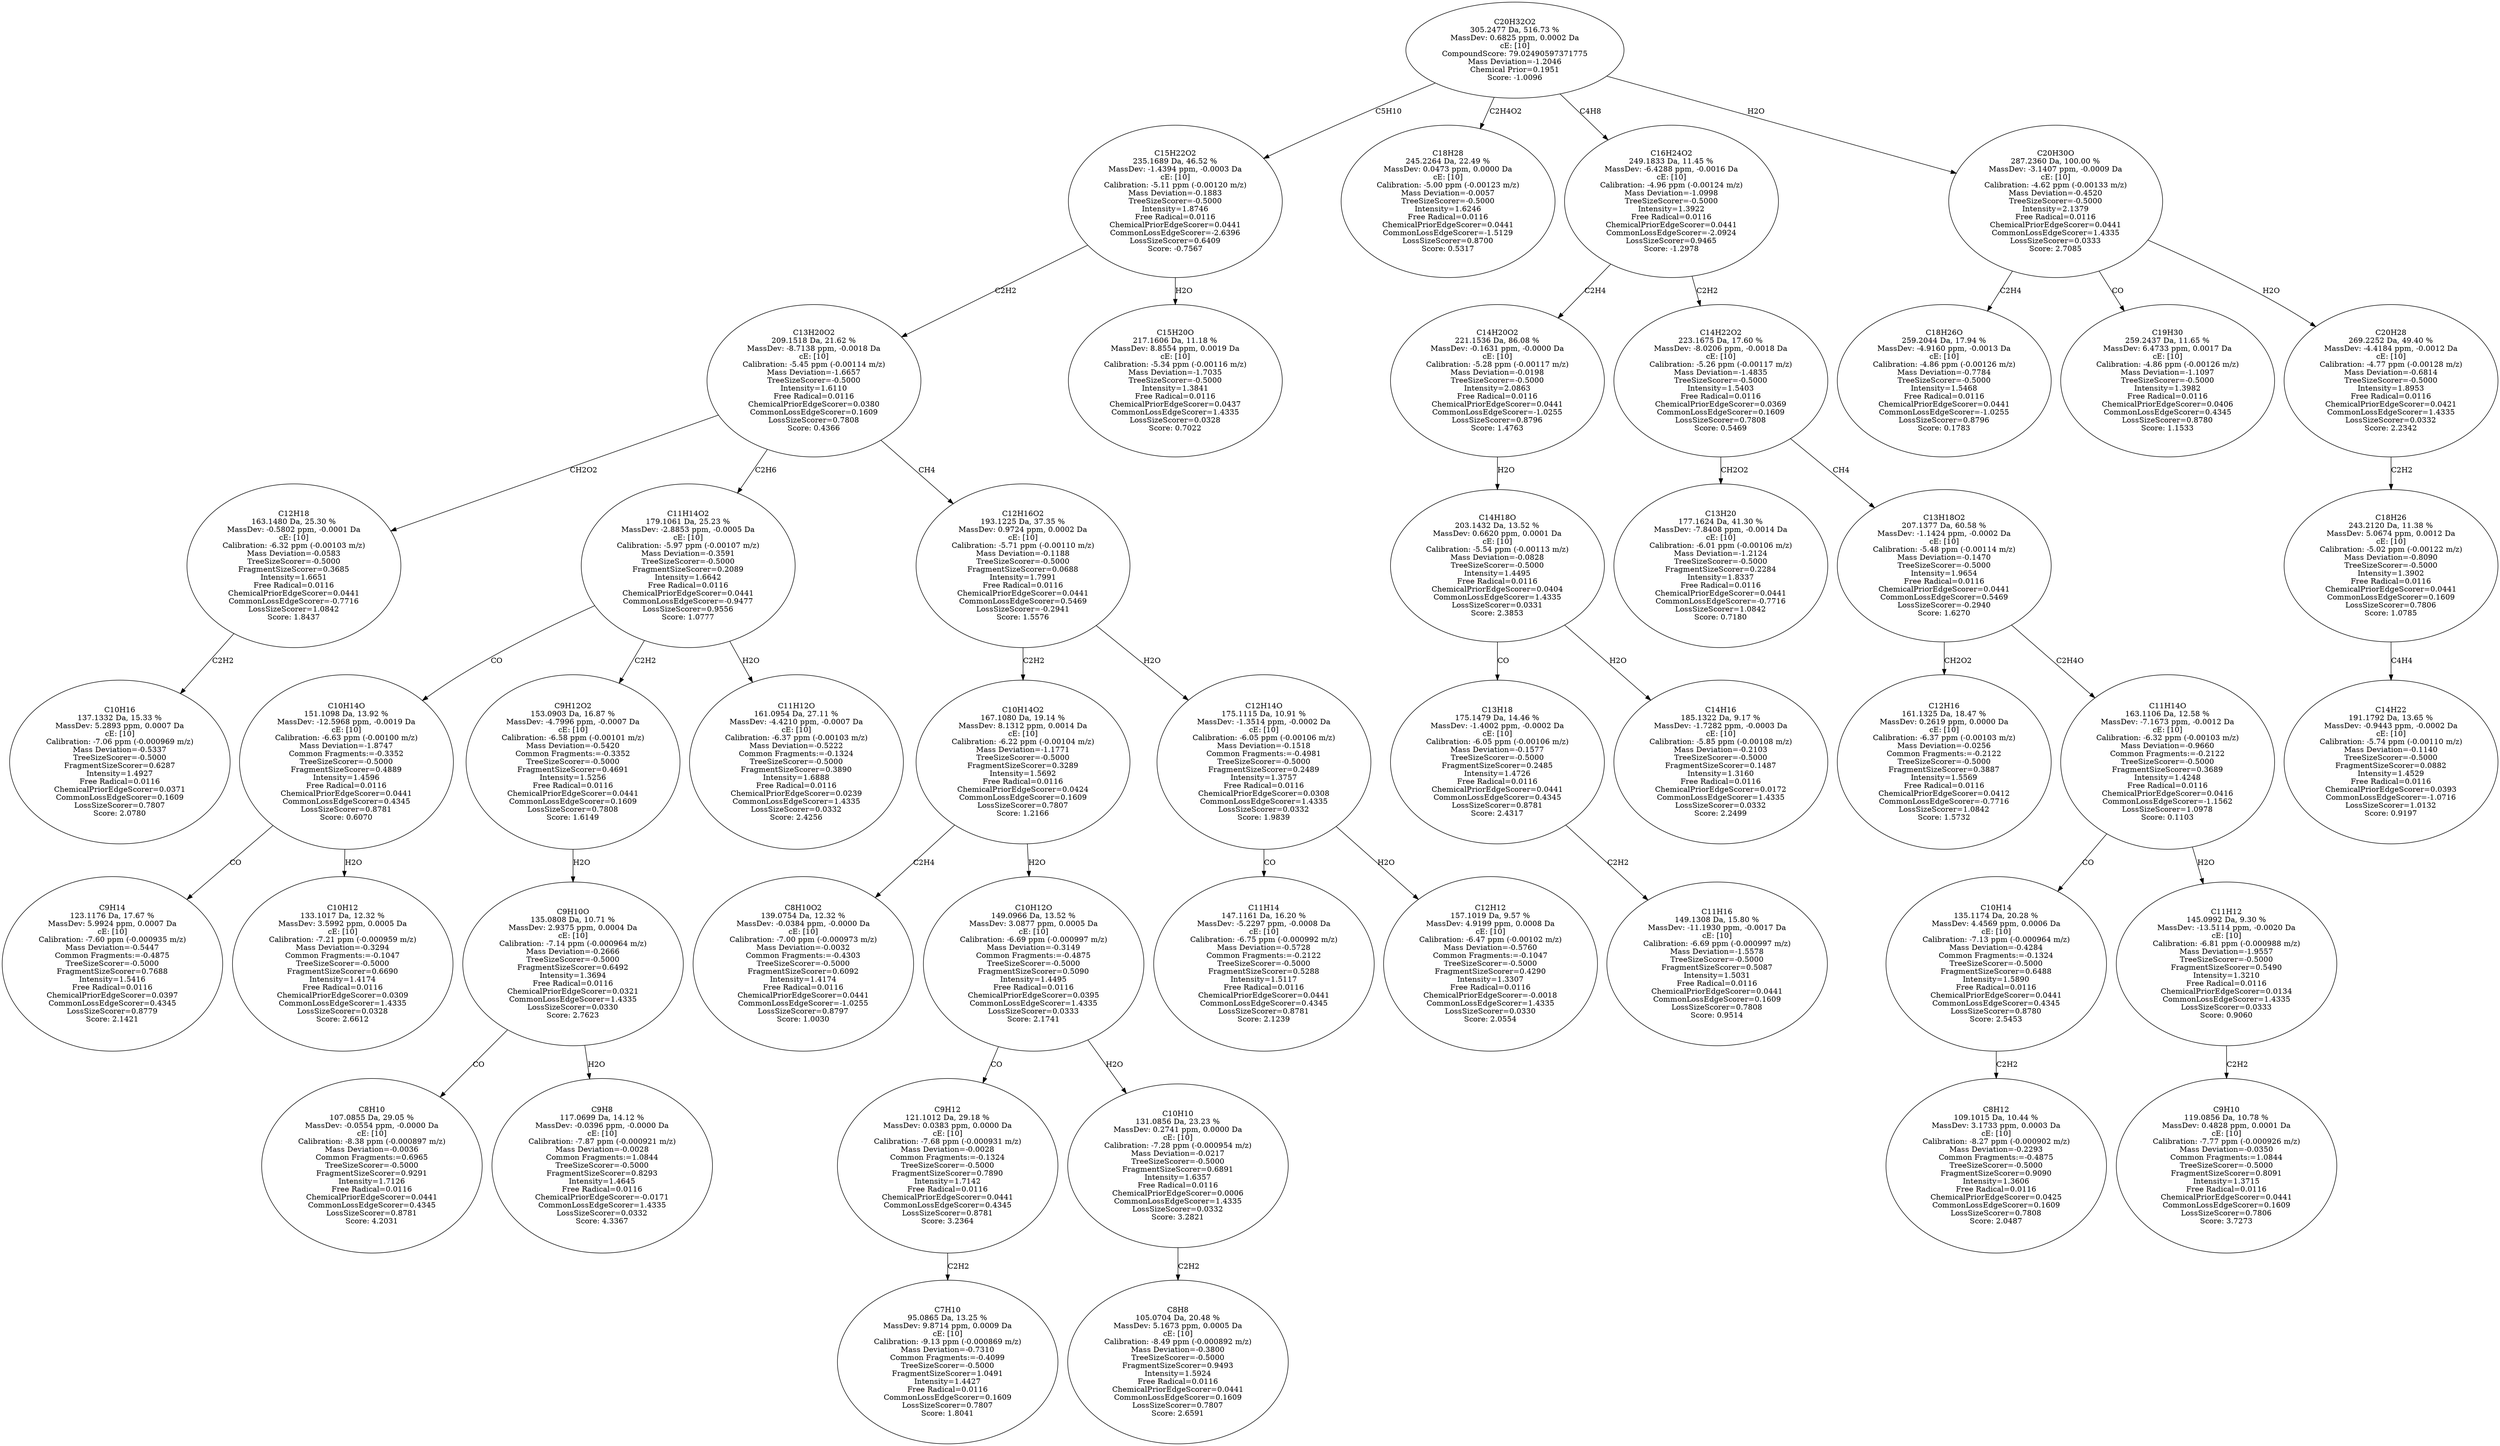 strict digraph {
v1 [label="C10H16\n137.1332 Da, 15.33 %\nMassDev: 5.2893 ppm, 0.0007 Da\ncE: [10]\nCalibration: -7.06 ppm (-0.000969 m/z)\nMass Deviation=-0.5337\nTreeSizeScorer=-0.5000\nFragmentSizeScorer=0.6287\nIntensity=1.4927\nFree Radical=0.0116\nChemicalPriorEdgeScorer=0.0371\nCommonLossEdgeScorer=0.1609\nLossSizeScorer=0.7807\nScore: 2.0780"];
v2 [label="C12H18\n163.1480 Da, 25.30 %\nMassDev: -0.5802 ppm, -0.0001 Da\ncE: [10]\nCalibration: -6.32 ppm (-0.00103 m/z)\nMass Deviation=-0.0583\nTreeSizeScorer=-0.5000\nFragmentSizeScorer=0.3685\nIntensity=1.6651\nFree Radical=0.0116\nChemicalPriorEdgeScorer=0.0441\nCommonLossEdgeScorer=-0.7716\nLossSizeScorer=1.0842\nScore: 1.8437"];
v3 [label="C9H14\n123.1176 Da, 17.67 %\nMassDev: 5.9924 ppm, 0.0007 Da\ncE: [10]\nCalibration: -7.60 ppm (-0.000935 m/z)\nMass Deviation=-0.5447\nCommon Fragments:=-0.4875\nTreeSizeScorer=-0.5000\nFragmentSizeScorer=0.7688\nIntensity=1.5416\nFree Radical=0.0116\nChemicalPriorEdgeScorer=0.0397\nCommonLossEdgeScorer=0.4345\nLossSizeScorer=0.8779\nScore: 2.1421"];
v4 [label="C10H12\n133.1017 Da, 12.32 %\nMassDev: 3.5992 ppm, 0.0005 Da\ncE: [10]\nCalibration: -7.21 ppm (-0.000959 m/z)\nMass Deviation=-0.3294\nCommon Fragments:=-0.1047\nTreeSizeScorer=-0.5000\nFragmentSizeScorer=0.6690\nIntensity=1.4174\nFree Radical=0.0116\nChemicalPriorEdgeScorer=0.0309\nCommonLossEdgeScorer=1.4335\nLossSizeScorer=0.0328\nScore: 2.6612"];
v5 [label="C10H14O\n151.1098 Da, 13.92 %\nMassDev: -12.5968 ppm, -0.0019 Da\ncE: [10]\nCalibration: -6.63 ppm (-0.00100 m/z)\nMass Deviation=-1.8747\nCommon Fragments:=-0.3352\nTreeSizeScorer=-0.5000\nFragmentSizeScorer=0.4889\nIntensity=1.4596\nFree Radical=0.0116\nChemicalPriorEdgeScorer=0.0441\nCommonLossEdgeScorer=0.4345\nLossSizeScorer=0.8781\nScore: 0.6070"];
v6 [label="C8H10\n107.0855 Da, 29.05 %\nMassDev: -0.0554 ppm, -0.0000 Da\ncE: [10]\nCalibration: -8.38 ppm (-0.000897 m/z)\nMass Deviation=-0.0036\nCommon Fragments:=0.6965\nTreeSizeScorer=-0.5000\nFragmentSizeScorer=0.9291\nIntensity=1.7126\nFree Radical=0.0116\nChemicalPriorEdgeScorer=0.0441\nCommonLossEdgeScorer=0.4345\nLossSizeScorer=0.8781\nScore: 4.2031"];
v7 [label="C9H8\n117.0699 Da, 14.12 %\nMassDev: -0.0396 ppm, -0.0000 Da\ncE: [10]\nCalibration: -7.87 ppm (-0.000921 m/z)\nMass Deviation=-0.0028\nCommon Fragments:=1.0844\nTreeSizeScorer=-0.5000\nFragmentSizeScorer=0.8293\nIntensity=1.4645\nFree Radical=0.0116\nChemicalPriorEdgeScorer=-0.0171\nCommonLossEdgeScorer=1.4335\nLossSizeScorer=0.0332\nScore: 4.3367"];
v8 [label="C9H10O\n135.0808 Da, 10.71 %\nMassDev: 2.9375 ppm, 0.0004 Da\ncE: [10]\nCalibration: -7.14 ppm (-0.000964 m/z)\nMass Deviation=-0.2666\nTreeSizeScorer=-0.5000\nFragmentSizeScorer=0.6492\nIntensity=1.3694\nFree Radical=0.0116\nChemicalPriorEdgeScorer=0.0321\nCommonLossEdgeScorer=1.4335\nLossSizeScorer=0.0330\nScore: 2.7623"];
v9 [label="C9H12O2\n153.0903 Da, 16.87 %\nMassDev: -4.7996 ppm, -0.0007 Da\ncE: [10]\nCalibration: -6.58 ppm (-0.00101 m/z)\nMass Deviation=-0.5420\nCommon Fragments:=-0.3352\nTreeSizeScorer=-0.5000\nFragmentSizeScorer=0.4691\nIntensity=1.5256\nFree Radical=0.0116\nChemicalPriorEdgeScorer=0.0441\nCommonLossEdgeScorer=0.1609\nLossSizeScorer=0.7808\nScore: 1.6149"];
v10 [label="C11H12O\n161.0954 Da, 27.11 %\nMassDev: -4.4210 ppm, -0.0007 Da\ncE: [10]\nCalibration: -6.37 ppm (-0.00103 m/z)\nMass Deviation=-0.5222\nCommon Fragments:=-0.1324\nTreeSizeScorer=-0.5000\nFragmentSizeScorer=0.3890\nIntensity=1.6888\nFree Radical=0.0116\nChemicalPriorEdgeScorer=0.0239\nCommonLossEdgeScorer=1.4335\nLossSizeScorer=0.0332\nScore: 2.4256"];
v11 [label="C11H14O2\n179.1061 Da, 25.23 %\nMassDev: -2.8853 ppm, -0.0005 Da\ncE: [10]\nCalibration: -5.97 ppm (-0.00107 m/z)\nMass Deviation=-0.3591\nTreeSizeScorer=-0.5000\nFragmentSizeScorer=0.2089\nIntensity=1.6642\nFree Radical=0.0116\nChemicalPriorEdgeScorer=0.0441\nCommonLossEdgeScorer=-0.9477\nLossSizeScorer=0.9556\nScore: 1.0777"];
v12 [label="C8H10O2\n139.0754 Da, 12.32 %\nMassDev: -0.0384 ppm, -0.0000 Da\ncE: [10]\nCalibration: -7.00 ppm (-0.000973 m/z)\nMass Deviation=-0.0032\nCommon Fragments:=-0.4303\nTreeSizeScorer=-0.5000\nFragmentSizeScorer=0.6092\nIntensity=1.4174\nFree Radical=0.0116\nChemicalPriorEdgeScorer=0.0441\nCommonLossEdgeScorer=-1.0255\nLossSizeScorer=0.8797\nScore: 1.0030"];
v13 [label="C7H10\n95.0865 Da, 13.25 %\nMassDev: 9.8714 ppm, 0.0009 Da\ncE: [10]\nCalibration: -9.13 ppm (-0.000869 m/z)\nMass Deviation=-0.7310\nCommon Fragments:=-0.4099\nTreeSizeScorer=-0.5000\nFragmentSizeScorer=1.0491\nIntensity=1.4427\nFree Radical=0.0116\nCommonLossEdgeScorer=0.1609\nLossSizeScorer=0.7807\nScore: 1.8041"];
v14 [label="C9H12\n121.1012 Da, 29.18 %\nMassDev: 0.0383 ppm, 0.0000 Da\ncE: [10]\nCalibration: -7.68 ppm (-0.000931 m/z)\nMass Deviation=-0.0028\nCommon Fragments:=-0.1324\nTreeSizeScorer=-0.5000\nFragmentSizeScorer=0.7890\nIntensity=1.7142\nFree Radical=0.0116\nChemicalPriorEdgeScorer=0.0441\nCommonLossEdgeScorer=0.4345\nLossSizeScorer=0.8781\nScore: 3.2364"];
v15 [label="C8H8\n105.0704 Da, 20.48 %\nMassDev: 5.1673 ppm, 0.0005 Da\ncE: [10]\nCalibration: -8.49 ppm (-0.000892 m/z)\nMass Deviation=-0.3800\nTreeSizeScorer=-0.5000\nFragmentSizeScorer=0.9493\nIntensity=1.5924\nFree Radical=0.0116\nChemicalPriorEdgeScorer=0.0441\nCommonLossEdgeScorer=0.1609\nLossSizeScorer=0.7807\nScore: 2.6591"];
v16 [label="C10H10\n131.0856 Da, 23.23 %\nMassDev: 0.2741 ppm, 0.0000 Da\ncE: [10]\nCalibration: -7.28 ppm (-0.000954 m/z)\nMass Deviation=-0.0217\nTreeSizeScorer=-0.5000\nFragmentSizeScorer=0.6891\nIntensity=1.6357\nFree Radical=0.0116\nChemicalPriorEdgeScorer=0.0006\nCommonLossEdgeScorer=1.4335\nLossSizeScorer=0.0332\nScore: 3.2821"];
v17 [label="C10H12O\n149.0966 Da, 13.52 %\nMassDev: 3.0877 ppm, 0.0005 Da\ncE: [10]\nCalibration: -6.69 ppm (-0.000997 m/z)\nMass Deviation=-0.3149\nCommon Fragments:=-0.4875\nTreeSizeScorer=-0.5000\nFragmentSizeScorer=0.5090\nIntensity=1.4495\nFree Radical=0.0116\nChemicalPriorEdgeScorer=0.0395\nCommonLossEdgeScorer=1.4335\nLossSizeScorer=0.0333\nScore: 2.1741"];
v18 [label="C10H14O2\n167.1080 Da, 19.14 %\nMassDev: 8.1312 ppm, 0.0014 Da\ncE: [10]\nCalibration: -6.22 ppm (-0.00104 m/z)\nMass Deviation=-1.1771\nTreeSizeScorer=-0.5000\nFragmentSizeScorer=0.3289\nIntensity=1.5692\nFree Radical=0.0116\nChemicalPriorEdgeScorer=0.0424\nCommonLossEdgeScorer=0.1609\nLossSizeScorer=0.7807\nScore: 1.2166"];
v19 [label="C11H14\n147.1161 Da, 16.20 %\nMassDev: -5.2297 ppm, -0.0008 Da\ncE: [10]\nCalibration: -6.75 ppm (-0.000992 m/z)\nMass Deviation=-0.5728\nCommon Fragments:=-0.2122\nTreeSizeScorer=-0.5000\nFragmentSizeScorer=0.5288\nIntensity=1.5117\nFree Radical=0.0116\nChemicalPriorEdgeScorer=0.0441\nCommonLossEdgeScorer=0.4345\nLossSizeScorer=0.8781\nScore: 2.1239"];
v20 [label="C12H12\n157.1019 Da, 9.57 %\nMassDev: 4.9199 ppm, 0.0008 Da\ncE: [10]\nCalibration: -6.47 ppm (-0.00102 m/z)\nMass Deviation=-0.5760\nCommon Fragments:=-0.1047\nTreeSizeScorer=-0.5000\nFragmentSizeScorer=0.4290\nIntensity=1.3307\nFree Radical=0.0116\nChemicalPriorEdgeScorer=-0.0018\nCommonLossEdgeScorer=1.4335\nLossSizeScorer=0.0330\nScore: 2.0554"];
v21 [label="C12H14O\n175.1115 Da, 10.91 %\nMassDev: -1.3514 ppm, -0.0002 Da\ncE: [10]\nCalibration: -6.05 ppm (-0.00106 m/z)\nMass Deviation=-0.1518\nCommon Fragments:=-0.4981\nTreeSizeScorer=-0.5000\nFragmentSizeScorer=0.2489\nIntensity=1.3757\nFree Radical=0.0116\nChemicalPriorEdgeScorer=0.0308\nCommonLossEdgeScorer=1.4335\nLossSizeScorer=0.0332\nScore: 1.9839"];
v22 [label="C12H16O2\n193.1225 Da, 37.35 %\nMassDev: 0.9724 ppm, 0.0002 Da\ncE: [10]\nCalibration: -5.71 ppm (-0.00110 m/z)\nMass Deviation=-0.1188\nTreeSizeScorer=-0.5000\nFragmentSizeScorer=0.0688\nIntensity=1.7991\nFree Radical=0.0116\nChemicalPriorEdgeScorer=0.0441\nCommonLossEdgeScorer=0.5469\nLossSizeScorer=-0.2941\nScore: 1.5576"];
v23 [label="C13H20O2\n209.1518 Da, 21.62 %\nMassDev: -8.7138 ppm, -0.0018 Da\ncE: [10]\nCalibration: -5.45 ppm (-0.00114 m/z)\nMass Deviation=-1.6657\nTreeSizeScorer=-0.5000\nIntensity=1.6110\nFree Radical=0.0116\nChemicalPriorEdgeScorer=0.0380\nCommonLossEdgeScorer=0.1609\nLossSizeScorer=0.7808\nScore: 0.4366"];
v24 [label="C15H20O\n217.1606 Da, 11.18 %\nMassDev: 8.8554 ppm, 0.0019 Da\ncE: [10]\nCalibration: -5.34 ppm (-0.00116 m/z)\nMass Deviation=-1.7035\nTreeSizeScorer=-0.5000\nIntensity=1.3841\nFree Radical=0.0116\nChemicalPriorEdgeScorer=0.0437\nCommonLossEdgeScorer=1.4335\nLossSizeScorer=0.0328\nScore: 0.7022"];
v25 [label="C15H22O2\n235.1689 Da, 46.52 %\nMassDev: -1.4394 ppm, -0.0003 Da\ncE: [10]\nCalibration: -5.11 ppm (-0.00120 m/z)\nMass Deviation=-0.1883\nTreeSizeScorer=-0.5000\nIntensity=1.8746\nFree Radical=0.0116\nChemicalPriorEdgeScorer=0.0441\nCommonLossEdgeScorer=-2.6396\nLossSizeScorer=0.6409\nScore: -0.7567"];
v26 [label="C18H28\n245.2264 Da, 22.49 %\nMassDev: 0.0473 ppm, 0.0000 Da\ncE: [10]\nCalibration: -5.00 ppm (-0.00123 m/z)\nMass Deviation=-0.0057\nTreeSizeScorer=-0.5000\nIntensity=1.6246\nFree Radical=0.0116\nChemicalPriorEdgeScorer=0.0441\nCommonLossEdgeScorer=-1.5129\nLossSizeScorer=0.8700\nScore: 0.5317"];
v27 [label="C11H16\n149.1308 Da, 15.80 %\nMassDev: -11.1930 ppm, -0.0017 Da\ncE: [10]\nCalibration: -6.69 ppm (-0.000997 m/z)\nMass Deviation=-1.5578\nTreeSizeScorer=-0.5000\nFragmentSizeScorer=0.5087\nIntensity=1.5031\nFree Radical=0.0116\nChemicalPriorEdgeScorer=0.0441\nCommonLossEdgeScorer=0.1609\nLossSizeScorer=0.7808\nScore: 0.9514"];
v28 [label="C13H18\n175.1479 Da, 14.46 %\nMassDev: -1.4002 ppm, -0.0002 Da\ncE: [10]\nCalibration: -6.05 ppm (-0.00106 m/z)\nMass Deviation=-0.1577\nTreeSizeScorer=-0.5000\nFragmentSizeScorer=0.2485\nIntensity=1.4726\nFree Radical=0.0116\nChemicalPriorEdgeScorer=0.0441\nCommonLossEdgeScorer=0.4345\nLossSizeScorer=0.8781\nScore: 2.4317"];
v29 [label="C14H16\n185.1322 Da, 9.17 %\nMassDev: -1.7282 ppm, -0.0003 Da\ncE: [10]\nCalibration: -5.85 ppm (-0.00108 m/z)\nMass Deviation=-0.2103\nTreeSizeScorer=-0.5000\nFragmentSizeScorer=0.1487\nIntensity=1.3160\nFree Radical=0.0116\nChemicalPriorEdgeScorer=0.0172\nCommonLossEdgeScorer=1.4335\nLossSizeScorer=0.0332\nScore: 2.2499"];
v30 [label="C14H18O\n203.1432 Da, 13.52 %\nMassDev: 0.6620 ppm, 0.0001 Da\ncE: [10]\nCalibration: -5.54 ppm (-0.00113 m/z)\nMass Deviation=-0.0828\nTreeSizeScorer=-0.5000\nIntensity=1.4495\nFree Radical=0.0116\nChemicalPriorEdgeScorer=0.0404\nCommonLossEdgeScorer=1.4335\nLossSizeScorer=0.0331\nScore: 2.3853"];
v31 [label="C14H20O2\n221.1536 Da, 86.08 %\nMassDev: -0.1631 ppm, -0.0000 Da\ncE: [10]\nCalibration: -5.28 ppm (-0.00117 m/z)\nMass Deviation=-0.0198\nTreeSizeScorer=-0.5000\nIntensity=2.0863\nFree Radical=0.0116\nChemicalPriorEdgeScorer=0.0441\nCommonLossEdgeScorer=-1.0255\nLossSizeScorer=0.8796\nScore: 1.4763"];
v32 [label="C13H20\n177.1624 Da, 41.30 %\nMassDev: -7.8408 ppm, -0.0014 Da\ncE: [10]\nCalibration: -6.01 ppm (-0.00106 m/z)\nMass Deviation=-1.2124\nTreeSizeScorer=-0.5000\nFragmentSizeScorer=0.2284\nIntensity=1.8337\nFree Radical=0.0116\nChemicalPriorEdgeScorer=0.0441\nCommonLossEdgeScorer=-0.7716\nLossSizeScorer=1.0842\nScore: 0.7180"];
v33 [label="C12H16\n161.1325 Da, 18.47 %\nMassDev: 0.2619 ppm, 0.0000 Da\ncE: [10]\nCalibration: -6.37 ppm (-0.00103 m/z)\nMass Deviation=-0.0256\nCommon Fragments:=-0.2122\nTreeSizeScorer=-0.5000\nFragmentSizeScorer=0.3887\nIntensity=1.5569\nFree Radical=0.0116\nChemicalPriorEdgeScorer=0.0412\nCommonLossEdgeScorer=-0.7716\nLossSizeScorer=1.0842\nScore: 1.5732"];
v34 [label="C8H12\n109.1015 Da, 10.44 %\nMassDev: 3.1733 ppm, 0.0003 Da\ncE: [10]\nCalibration: -8.27 ppm (-0.000902 m/z)\nMass Deviation=-0.2293\nCommon Fragments:=-0.4875\nTreeSizeScorer=-0.5000\nFragmentSizeScorer=0.9090\nIntensity=1.3606\nFree Radical=0.0116\nChemicalPriorEdgeScorer=0.0425\nCommonLossEdgeScorer=0.1609\nLossSizeScorer=0.7808\nScore: 2.0487"];
v35 [label="C10H14\n135.1174 Da, 20.28 %\nMassDev: 4.4569 ppm, 0.0006 Da\ncE: [10]\nCalibration: -7.13 ppm (-0.000964 m/z)\nMass Deviation=-0.4284\nCommon Fragments:=-0.1324\nTreeSizeScorer=-0.5000\nFragmentSizeScorer=0.6488\nIntensity=1.5890\nFree Radical=0.0116\nChemicalPriorEdgeScorer=0.0441\nCommonLossEdgeScorer=0.4345\nLossSizeScorer=0.8780\nScore: 2.5453"];
v36 [label="C9H10\n119.0856 Da, 10.78 %\nMassDev: 0.4828 ppm, 0.0001 Da\ncE: [10]\nCalibration: -7.77 ppm (-0.000926 m/z)\nMass Deviation=-0.0350\nCommon Fragments:=1.0844\nTreeSizeScorer=-0.5000\nFragmentSizeScorer=0.8091\nIntensity=1.3715\nFree Radical=0.0116\nChemicalPriorEdgeScorer=0.0441\nCommonLossEdgeScorer=0.1609\nLossSizeScorer=0.7806\nScore: 3.7273"];
v37 [label="C11H12\n145.0992 Da, 9.30 %\nMassDev: -13.5114 ppm, -0.0020 Da\ncE: [10]\nCalibration: -6.81 ppm (-0.000988 m/z)\nMass Deviation=-1.9557\nTreeSizeScorer=-0.5000\nFragmentSizeScorer=0.5490\nIntensity=1.3210\nFree Radical=0.0116\nChemicalPriorEdgeScorer=0.0134\nCommonLossEdgeScorer=1.4335\nLossSizeScorer=0.0333\nScore: 0.9060"];
v38 [label="C11H14O\n163.1106 Da, 12.58 %\nMassDev: -7.1673 ppm, -0.0012 Da\ncE: [10]\nCalibration: -6.32 ppm (-0.00103 m/z)\nMass Deviation=-0.9660\nCommon Fragments:=-0.2122\nTreeSizeScorer=-0.5000\nFragmentSizeScorer=0.3689\nIntensity=1.4248\nFree Radical=0.0116\nChemicalPriorEdgeScorer=0.0416\nCommonLossEdgeScorer=-1.1562\nLossSizeScorer=1.0978\nScore: 0.1103"];
v39 [label="C13H18O2\n207.1377 Da, 60.58 %\nMassDev: -1.1424 ppm, -0.0002 Da\ncE: [10]\nCalibration: -5.48 ppm (-0.00114 m/z)\nMass Deviation=-0.1470\nTreeSizeScorer=-0.5000\nIntensity=1.9654\nFree Radical=0.0116\nChemicalPriorEdgeScorer=0.0441\nCommonLossEdgeScorer=0.5469\nLossSizeScorer=-0.2940\nScore: 1.6270"];
v40 [label="C14H22O2\n223.1675 Da, 17.60 %\nMassDev: -8.0206 ppm, -0.0018 Da\ncE: [10]\nCalibration: -5.26 ppm (-0.00117 m/z)\nMass Deviation=-1.4835\nTreeSizeScorer=-0.5000\nIntensity=1.5403\nFree Radical=0.0116\nChemicalPriorEdgeScorer=0.0369\nCommonLossEdgeScorer=0.1609\nLossSizeScorer=0.7808\nScore: 0.5469"];
v41 [label="C16H24O2\n249.1833 Da, 11.45 %\nMassDev: -6.4288 ppm, -0.0016 Da\ncE: [10]\nCalibration: -4.96 ppm (-0.00124 m/z)\nMass Deviation=-1.0998\nTreeSizeScorer=-0.5000\nIntensity=1.3922\nFree Radical=0.0116\nChemicalPriorEdgeScorer=0.0441\nCommonLossEdgeScorer=-2.0924\nLossSizeScorer=0.9465\nScore: -1.2978"];
v42 [label="C18H26O\n259.2044 Da, 17.94 %\nMassDev: -4.9160 ppm, -0.0013 Da\ncE: [10]\nCalibration: -4.86 ppm (-0.00126 m/z)\nMass Deviation=-0.7784\nTreeSizeScorer=-0.5000\nIntensity=1.5468\nFree Radical=0.0116\nChemicalPriorEdgeScorer=0.0441\nCommonLossEdgeScorer=-1.0255\nLossSizeScorer=0.8796\nScore: 0.1783"];
v43 [label="C19H30\n259.2437 Da, 11.65 %\nMassDev: 6.4733 ppm, 0.0017 Da\ncE: [10]\nCalibration: -4.86 ppm (-0.00126 m/z)\nMass Deviation=-1.1097\nTreeSizeScorer=-0.5000\nIntensity=1.3982\nFree Radical=0.0116\nChemicalPriorEdgeScorer=0.0406\nCommonLossEdgeScorer=0.4345\nLossSizeScorer=0.8780\nScore: 1.1533"];
v44 [label="C14H22\n191.1792 Da, 13.65 %\nMassDev: -0.9443 ppm, -0.0002 Da\ncE: [10]\nCalibration: -5.74 ppm (-0.00110 m/z)\nMass Deviation=-0.1140\nTreeSizeScorer=-0.5000\nFragmentSizeScorer=0.0882\nIntensity=1.4529\nFree Radical=0.0116\nChemicalPriorEdgeScorer=0.0393\nCommonLossEdgeScorer=-1.0716\nLossSizeScorer=1.0132\nScore: 0.9197"];
v45 [label="C18H26\n243.2120 Da, 11.38 %\nMassDev: 5.0674 ppm, 0.0012 Da\ncE: [10]\nCalibration: -5.02 ppm (-0.00122 m/z)\nMass Deviation=-0.8090\nTreeSizeScorer=-0.5000\nIntensity=1.3902\nFree Radical=0.0116\nChemicalPriorEdgeScorer=0.0441\nCommonLossEdgeScorer=0.1609\nLossSizeScorer=0.7806\nScore: 1.0785"];
v46 [label="C20H28\n269.2252 Da, 49.40 %\nMassDev: -4.4184 ppm, -0.0012 Da\ncE: [10]\nCalibration: -4.77 ppm (-0.00128 m/z)\nMass Deviation=-0.6814\nTreeSizeScorer=-0.5000\nIntensity=1.8953\nFree Radical=0.0116\nChemicalPriorEdgeScorer=0.0421\nCommonLossEdgeScorer=1.4335\nLossSizeScorer=0.0332\nScore: 2.2342"];
v47 [label="C20H30O\n287.2360 Da, 100.00 %\nMassDev: -3.1407 ppm, -0.0009 Da\ncE: [10]\nCalibration: -4.62 ppm (-0.00133 m/z)\nMass Deviation=-0.4520\nTreeSizeScorer=-0.5000\nIntensity=2.1379\nFree Radical=0.0116\nChemicalPriorEdgeScorer=0.0441\nCommonLossEdgeScorer=1.4335\nLossSizeScorer=0.0333\nScore: 2.7085"];
v48 [label="C20H32O2\n305.2477 Da, 516.73 %\nMassDev: 0.6825 ppm, 0.0002 Da\ncE: [10]\nCompoundScore: 79.02490597371775\nMass Deviation=-1.2046\nChemical Prior=0.1951\nScore: -1.0096"];
v2 -> v1 [label="C2H2"];
v23 -> v2 [label="CH2O2"];
v5 -> v3 [label="CO"];
v5 -> v4 [label="H2O"];
v11 -> v5 [label="CO"];
v8 -> v6 [label="CO"];
v8 -> v7 [label="H2O"];
v9 -> v8 [label="H2O"];
v11 -> v9 [label="C2H2"];
v11 -> v10 [label="H2O"];
v23 -> v11 [label="C2H6"];
v18 -> v12 [label="C2H4"];
v14 -> v13 [label="C2H2"];
v17 -> v14 [label="CO"];
v16 -> v15 [label="C2H2"];
v17 -> v16 [label="H2O"];
v18 -> v17 [label="H2O"];
v22 -> v18 [label="C2H2"];
v21 -> v19 [label="CO"];
v21 -> v20 [label="H2O"];
v22 -> v21 [label="H2O"];
v23 -> v22 [label="CH4"];
v25 -> v23 [label="C2H2"];
v25 -> v24 [label="H2O"];
v48 -> v25 [label="C5H10"];
v48 -> v26 [label="C2H4O2"];
v28 -> v27 [label="C2H2"];
v30 -> v28 [label="CO"];
v30 -> v29 [label="H2O"];
v31 -> v30 [label="H2O"];
v41 -> v31 [label="C2H4"];
v40 -> v32 [label="CH2O2"];
v39 -> v33 [label="CH2O2"];
v35 -> v34 [label="C2H2"];
v38 -> v35 [label="CO"];
v37 -> v36 [label="C2H2"];
v38 -> v37 [label="H2O"];
v39 -> v38 [label="C2H4O"];
v40 -> v39 [label="CH4"];
v41 -> v40 [label="C2H2"];
v48 -> v41 [label="C4H8"];
v47 -> v42 [label="C2H4"];
v47 -> v43 [label="CO"];
v45 -> v44 [label="C4H4"];
v46 -> v45 [label="C2H2"];
v47 -> v46 [label="H2O"];
v48 -> v47 [label="H2O"];
}